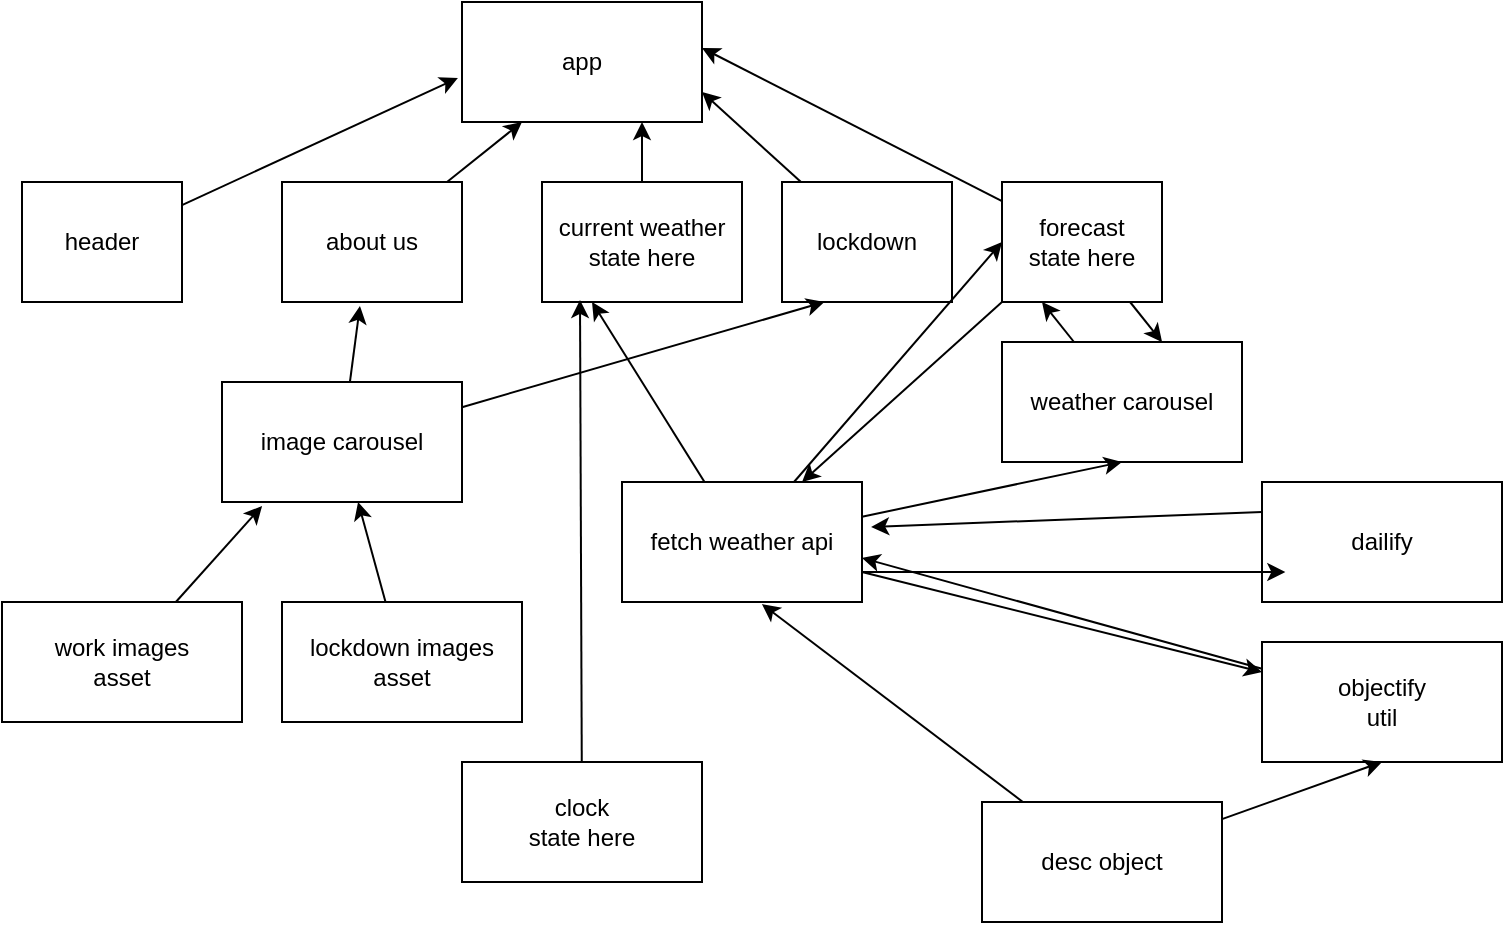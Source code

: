 <mxfile>
    <diagram id="fEqiCPu_f23XCMcsBvCc" name="Page-1">
        <mxGraphModel dx="434" dy="359" grid="1" gridSize="10" guides="1" tooltips="1" connect="1" arrows="1" fold="1" page="1" pageScale="1" pageWidth="850" pageHeight="1100" math="0" shadow="0">
            <root>
                <mxCell id="0"/>
                <mxCell id="1" parent="0"/>
                <mxCell id="2" value="app" style="rounded=0;whiteSpace=wrap;html=1;fontFamily=Helvetica;" parent="1" vertex="1">
                    <mxGeometry x="250" y="10" width="120" height="60" as="geometry"/>
                </mxCell>
                <mxCell id="15" style="edgeStyle=none;html=1;entryX=-0.017;entryY=0.633;entryDx=0;entryDy=0;entryPerimeter=0;fontFamily=Helvetica;" parent="1" source="4" target="2" edge="1">
                    <mxGeometry relative="1" as="geometry"/>
                </mxCell>
                <mxCell id="4" value="header" style="whiteSpace=wrap;html=1;fontFamily=Helvetica;" parent="1" vertex="1">
                    <mxGeometry x="30" y="100" width="80" height="60" as="geometry"/>
                </mxCell>
                <mxCell id="14" style="edgeStyle=none;html=1;entryX=0.25;entryY=1;entryDx=0;entryDy=0;fontFamily=Helvetica;" parent="1" source="5" target="2" edge="1">
                    <mxGeometry relative="1" as="geometry"/>
                </mxCell>
                <mxCell id="5" value="about us" style="whiteSpace=wrap;html=1;fontFamily=Helvetica;" parent="1" vertex="1">
                    <mxGeometry x="160" y="100" width="90" height="60" as="geometry"/>
                </mxCell>
                <mxCell id="13" style="edgeStyle=none;html=1;entryX=0.75;entryY=1;entryDx=0;entryDy=0;fontFamily=Helvetica;" parent="1" source="6" target="2" edge="1">
                    <mxGeometry relative="1" as="geometry"/>
                </mxCell>
                <mxCell id="6" value="current weather&lt;br&gt;state here" style="whiteSpace=wrap;html=1;fontFamily=Helvetica;" parent="1" vertex="1">
                    <mxGeometry x="290" y="100" width="100" height="60" as="geometry"/>
                </mxCell>
                <mxCell id="12" style="edgeStyle=none;html=1;entryX=1;entryY=0.75;entryDx=0;entryDy=0;fontFamily=Helvetica;" parent="1" source="7" target="2" edge="1">
                    <mxGeometry relative="1" as="geometry"/>
                </mxCell>
                <mxCell id="7" value="lockdown" style="whiteSpace=wrap;html=1;fontFamily=Helvetica;" parent="1" vertex="1">
                    <mxGeometry x="410" y="100" width="85" height="60" as="geometry"/>
                </mxCell>
                <mxCell id="11" style="edgeStyle=none;html=1;entryX=1;entryY=0.383;entryDx=0;entryDy=0;entryPerimeter=0;fontFamily=Helvetica;" parent="1" source="8" target="2" edge="1">
                    <mxGeometry relative="1" as="geometry"/>
                </mxCell>
                <mxCell id="39" style="edgeStyle=none;html=1;entryX=0.75;entryY=0;entryDx=0;entryDy=0;fontFamily=Helvetica;exitX=0;exitY=1;exitDx=0;exitDy=0;" parent="1" source="8" target="22" edge="1">
                    <mxGeometry relative="1" as="geometry"/>
                </mxCell>
                <mxCell id="40" style="edgeStyle=none;html=1;entryX=0.667;entryY=0;entryDx=0;entryDy=0;entryPerimeter=0;fontFamily=Helvetica;" parent="1" source="8" target="19" edge="1">
                    <mxGeometry relative="1" as="geometry"/>
                </mxCell>
                <mxCell id="8" value="forecast&lt;br&gt;state here" style="whiteSpace=wrap;html=1;fontFamily=Helvetica;" parent="1" vertex="1">
                    <mxGeometry x="520" y="100" width="80" height="60" as="geometry"/>
                </mxCell>
                <mxCell id="17" style="edgeStyle=none;html=1;entryX=0.433;entryY=1.033;entryDx=0;entryDy=0;entryPerimeter=0;fontFamily=Helvetica;" parent="1" source="16" target="5" edge="1">
                    <mxGeometry relative="1" as="geometry"/>
                </mxCell>
                <mxCell id="18" style="edgeStyle=none;html=1;entryX=0.25;entryY=1;entryDx=0;entryDy=0;fontFamily=Helvetica;" parent="1" source="16" target="7" edge="1">
                    <mxGeometry relative="1" as="geometry"/>
                </mxCell>
                <mxCell id="16" value="image carousel" style="whiteSpace=wrap;html=1;fontFamily=Helvetica;" parent="1" vertex="1">
                    <mxGeometry x="130" y="200" width="120" height="60" as="geometry"/>
                </mxCell>
                <mxCell id="21" style="edgeStyle=none;html=1;entryX=0.25;entryY=1;entryDx=0;entryDy=0;fontFamily=Helvetica;" parent="1" source="19" target="8" edge="1">
                    <mxGeometry relative="1" as="geometry"/>
                </mxCell>
                <mxCell id="19" value="weather carousel" style="whiteSpace=wrap;html=1;fontFamily=Helvetica;" parent="1" vertex="1">
                    <mxGeometry x="520" y="180" width="120" height="60" as="geometry"/>
                </mxCell>
                <mxCell id="23" style="edgeStyle=none;html=1;entryX=0.5;entryY=1;entryDx=0;entryDy=0;fontFamily=Helvetica;" parent="1" source="22" target="19" edge="1">
                    <mxGeometry relative="1" as="geometry"/>
                </mxCell>
                <mxCell id="24" style="edgeStyle=none;html=1;fontFamily=Helvetica;" parent="1" source="22" edge="1">
                    <mxGeometry relative="1" as="geometry">
                        <mxPoint x="400" y="300" as="targetPoint"/>
                    </mxGeometry>
                </mxCell>
                <mxCell id="25" style="edgeStyle=none;html=1;entryX=0.25;entryY=1;entryDx=0;entryDy=0;fontFamily=Helvetica;" parent="1" source="22" target="6" edge="1">
                    <mxGeometry relative="1" as="geometry"/>
                </mxCell>
                <mxCell id="27" style="edgeStyle=none;html=1;entryX=0;entryY=0.25;entryDx=0;entryDy=0;fontFamily=Helvetica;" parent="1" source="22" target="26" edge="1">
                    <mxGeometry relative="1" as="geometry"/>
                </mxCell>
                <mxCell id="38" style="edgeStyle=none;html=1;entryX=0;entryY=0.5;entryDx=0;entryDy=0;fontFamily=Helvetica;" parent="1" source="22" target="8" edge="1">
                    <mxGeometry relative="1" as="geometry"/>
                </mxCell>
                <mxCell id="28" style="edgeStyle=none;html=1;entryX=1;entryY=0.633;entryDx=0;entryDy=0;entryPerimeter=0;fontFamily=Helvetica;" parent="1" source="26" target="22" edge="1">
                    <mxGeometry relative="1" as="geometry"/>
                </mxCell>
                <mxCell id="26" value="objectify&lt;br&gt;util" style="whiteSpace=wrap;html=1;fontFamily=Helvetica;" parent="1" vertex="1">
                    <mxGeometry x="650" y="330" width="120" height="60" as="geometry"/>
                </mxCell>
                <mxCell id="30" style="edgeStyle=none;html=1;entryX=0.5;entryY=1;entryDx=0;entryDy=0;fontFamily=Helvetica;" parent="1" source="29" target="26" edge="1">
                    <mxGeometry relative="1" as="geometry"/>
                </mxCell>
                <mxCell id="31" style="edgeStyle=none;html=1;entryX=0.583;entryY=1.017;entryDx=0;entryDy=0;entryPerimeter=0;fontFamily=Helvetica;" parent="1" source="29" target="22" edge="1">
                    <mxGeometry relative="1" as="geometry"/>
                </mxCell>
                <mxCell id="29" value="desc object" style="whiteSpace=wrap;html=1;fontFamily=Helvetica;" parent="1" vertex="1">
                    <mxGeometry x="510" y="410" width="120" height="60" as="geometry"/>
                </mxCell>
                <mxCell id="34" style="edgeStyle=none;html=1;entryX=0.167;entryY=1.033;entryDx=0;entryDy=0;entryPerimeter=0;fontFamily=Helvetica;" parent="1" source="32" target="16" edge="1">
                    <mxGeometry relative="1" as="geometry"/>
                </mxCell>
                <mxCell id="32" value="work images&lt;br&gt;asset" style="whiteSpace=wrap;html=1;fontFamily=Helvetica;" parent="1" vertex="1">
                    <mxGeometry x="20" y="310" width="120" height="60" as="geometry"/>
                </mxCell>
                <mxCell id="35" style="edgeStyle=none;html=1;entryX=0.567;entryY=1;entryDx=0;entryDy=0;entryPerimeter=0;fontFamily=Helvetica;" parent="1" source="33" target="16" edge="1">
                    <mxGeometry relative="1" as="geometry"/>
                </mxCell>
                <mxCell id="33" value="lockdown images&lt;br&gt;asset" style="whiteSpace=wrap;html=1;fontFamily=Helvetica;" parent="1" vertex="1">
                    <mxGeometry x="160" y="310" width="120" height="60" as="geometry"/>
                </mxCell>
                <mxCell id="37" style="edgeStyle=none;html=1;entryX=0.19;entryY=0.983;entryDx=0;entryDy=0;entryPerimeter=0;fontFamily=Helvetica;" parent="1" source="36" target="6" edge="1">
                    <mxGeometry relative="1" as="geometry"/>
                </mxCell>
                <mxCell id="36" value="clock&lt;br&gt;state here" style="whiteSpace=wrap;html=1;fontFamily=Helvetica;" parent="1" vertex="1">
                    <mxGeometry x="250" y="390" width="120" height="60" as="geometry"/>
                </mxCell>
                <mxCell id="42" style="edgeStyle=none;html=1;exitX=0;exitY=0.25;exitDx=0;exitDy=0;entryX=1.038;entryY=0.375;entryDx=0;entryDy=0;entryPerimeter=0;" edge="1" parent="1" source="41" target="22">
                    <mxGeometry relative="1" as="geometry"/>
                </mxCell>
                <mxCell id="43" style="edgeStyle=none;html=1;exitX=0;exitY=0.75;exitDx=0;exitDy=0;entryX=0;entryY=0.75;entryDx=0;entryDy=0;" edge="1" parent="1" source="41" target="41">
                    <mxGeometry relative="1" as="geometry"/>
                </mxCell>
                <mxCell id="41" value="dailify" style="whiteSpace=wrap;html=1;" vertex="1" parent="1">
                    <mxGeometry x="650" y="250" width="120" height="60" as="geometry"/>
                </mxCell>
                <mxCell id="44" style="edgeStyle=none;html=1;exitX=1;exitY=0.75;exitDx=0;exitDy=0;" edge="1" parent="1" source="22">
                    <mxGeometry relative="1" as="geometry">
                        <mxPoint x="661.667" y="295" as="targetPoint"/>
                    </mxGeometry>
                </mxCell>
                <mxCell id="22" value="fetch weather api" style="whiteSpace=wrap;html=1;fontFamily=Helvetica;" parent="1" vertex="1">
                    <mxGeometry x="330" y="250" width="120" height="60" as="geometry"/>
                </mxCell>
            </root>
        </mxGraphModel>
    </diagram>
</mxfile>